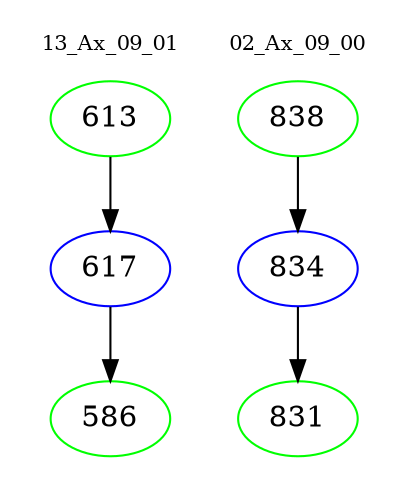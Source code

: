digraph{
subgraph cluster_0 {
color = white
label = "13_Ax_09_01";
fontsize=10;
T0_613 [label="613", color="green"]
T0_613 -> T0_617 [color="black"]
T0_617 [label="617", color="blue"]
T0_617 -> T0_586 [color="black"]
T0_586 [label="586", color="green"]
}
subgraph cluster_1 {
color = white
label = "02_Ax_09_00";
fontsize=10;
T1_838 [label="838", color="green"]
T1_838 -> T1_834 [color="black"]
T1_834 [label="834", color="blue"]
T1_834 -> T1_831 [color="black"]
T1_831 [label="831", color="green"]
}
}
